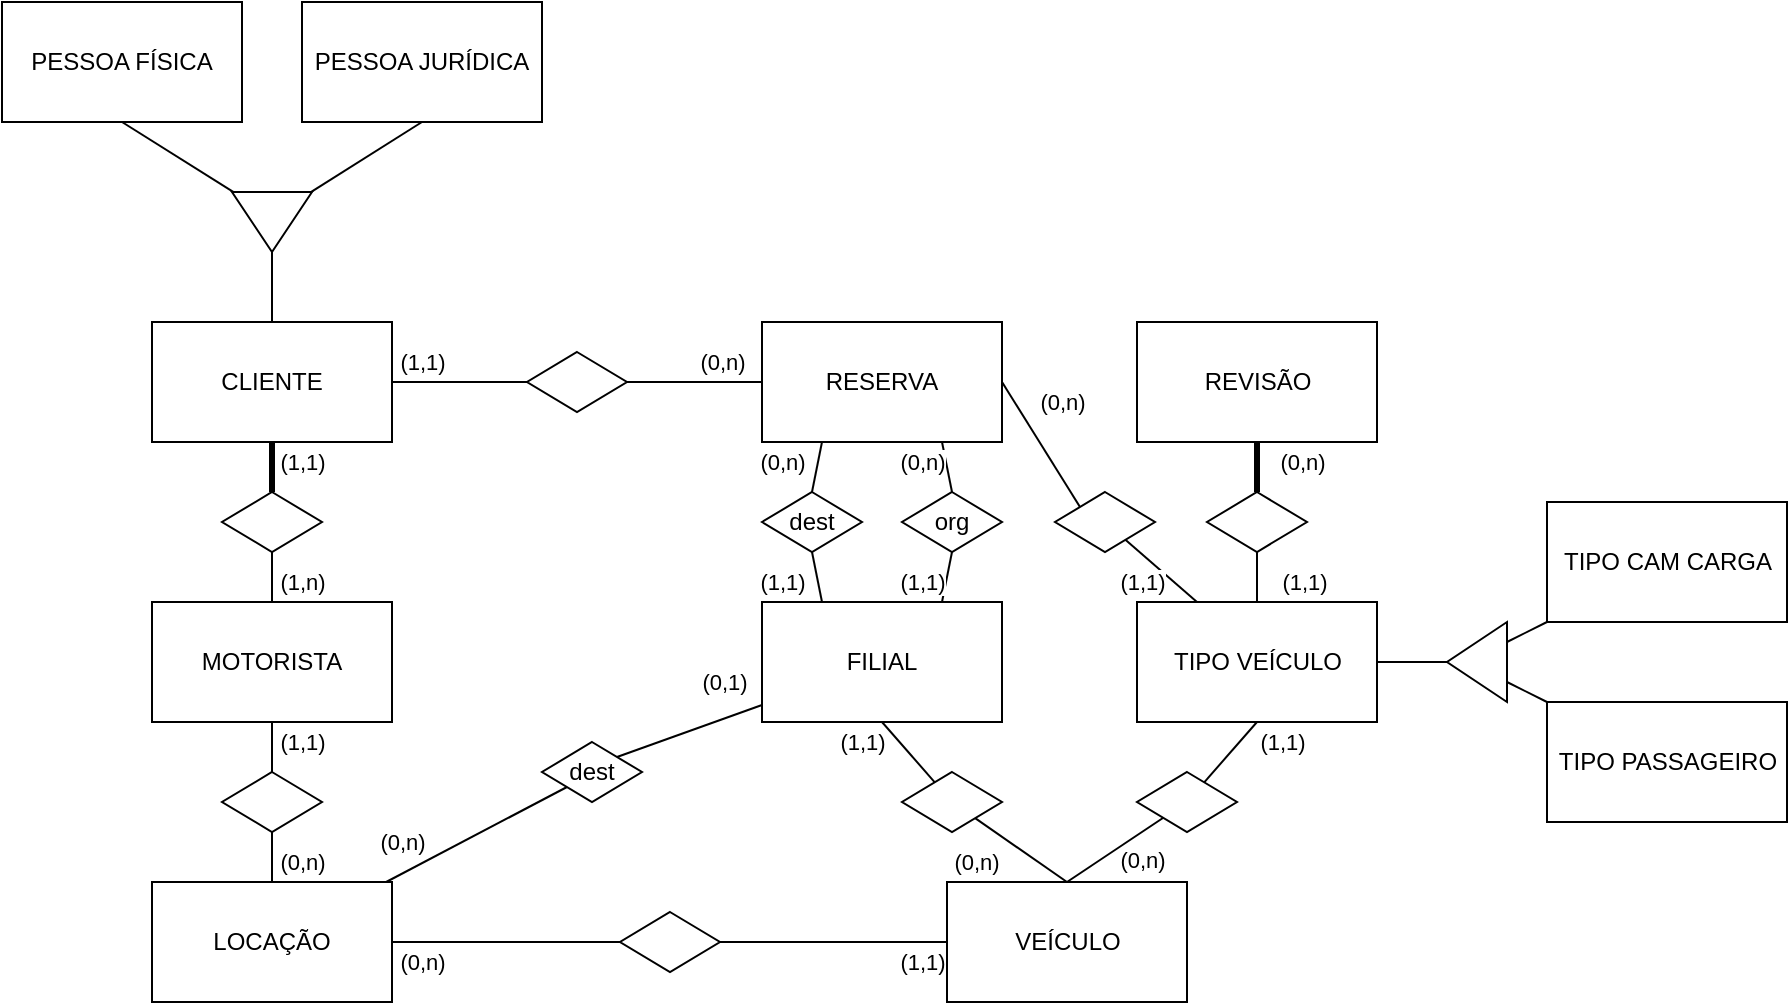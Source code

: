 <mxfile version="12.1.9" type="device" pages="1"><diagram id="hZER0WOFzkGJWOvshc2G" name="Page-1"><mxGraphModel dx="1140" dy="624" grid="1" gridSize="10" guides="1" tooltips="1" connect="1" arrows="1" fold="1" page="1" pageScale="1" pageWidth="827" pageHeight="1169" math="0" shadow="0"><root><mxCell id="0"/><mxCell id="1" parent="0"/><mxCell id="KchatXin9shXXyGBqjV3-6" style="rounded=0;orthogonalLoop=1;jettySize=auto;html=1;exitX=0.5;exitY=1;exitDx=0;exitDy=0;entryX=0.053;entryY=0.92;entryDx=0;entryDy=0;entryPerimeter=0;endArrow=none;endFill=0;" edge="1" parent="1" source="KchatXin9shXXyGBqjV3-1" target="KchatXin9shXXyGBqjV3-4"><mxGeometry relative="1" as="geometry"/></mxCell><mxCell id="KchatXin9shXXyGBqjV3-1" value="PESSOA FÍSICA" style="rounded=0;whiteSpace=wrap;html=1;" vertex="1" parent="1"><mxGeometry x="240" y="130" width="120" height="60" as="geometry"/></mxCell><mxCell id="KchatXin9shXXyGBqjV3-7" style="edgeStyle=none;rounded=0;orthogonalLoop=1;jettySize=auto;html=1;exitX=0.5;exitY=1;exitDx=0;exitDy=0;entryX=-0.001;entryY=0.009;entryDx=0;entryDy=0;entryPerimeter=0;endArrow=none;endFill=0;" edge="1" parent="1" source="KchatXin9shXXyGBqjV3-2" target="KchatXin9shXXyGBqjV3-4"><mxGeometry relative="1" as="geometry"/></mxCell><mxCell id="KchatXin9shXXyGBqjV3-2" value="PESSOA JURÍDICA" style="rounded=0;whiteSpace=wrap;html=1;" vertex="1" parent="1"><mxGeometry x="390" y="130" width="120" height="60" as="geometry"/></mxCell><mxCell id="KchatXin9shXXyGBqjV3-14" value="(1,1)" style="edgeStyle=none;rounded=0;orthogonalLoop=1;jettySize=auto;html=1;exitX=0.5;exitY=1;exitDx=0;exitDy=0;entryX=0.5;entryY=0;entryDx=0;entryDy=0;endArrow=none;endFill=0;strokeWidth=3;" edge="1" parent="1" source="KchatXin9shXXyGBqjV3-3" target="KchatXin9shXXyGBqjV3-11"><mxGeometry x="-0.2" y="15" relative="1" as="geometry"><mxPoint as="offset"/></mxGeometry></mxCell><mxCell id="KchatXin9shXXyGBqjV3-40" value="(1,1)" style="edgeStyle=none;rounded=0;orthogonalLoop=1;jettySize=auto;html=1;exitX=1;exitY=0.5;exitDx=0;exitDy=0;endArrow=none;endFill=0;strokeWidth=1;" edge="1" parent="1" source="KchatXin9shXXyGBqjV3-3" target="KchatXin9shXXyGBqjV3-39"><mxGeometry x="-0.556" y="10" relative="1" as="geometry"><mxPoint as="offset"/></mxGeometry></mxCell><mxCell id="KchatXin9shXXyGBqjV3-3" value="CLIENTE" style="rounded=0;whiteSpace=wrap;html=1;" vertex="1" parent="1"><mxGeometry x="315" y="290" width="120" height="60" as="geometry"/></mxCell><mxCell id="KchatXin9shXXyGBqjV3-8" style="edgeStyle=none;rounded=0;orthogonalLoop=1;jettySize=auto;html=1;exitX=1;exitY=0.5;exitDx=0;exitDy=0;entryX=0.5;entryY=0;entryDx=0;entryDy=0;endArrow=none;endFill=0;" edge="1" parent="1" source="KchatXin9shXXyGBqjV3-4" target="KchatXin9shXXyGBqjV3-3"><mxGeometry relative="1" as="geometry"/></mxCell><mxCell id="KchatXin9shXXyGBqjV3-4" value="" style="triangle;whiteSpace=wrap;html=1;rotation=90;" vertex="1" parent="1"><mxGeometry x="360" y="220" width="30" height="40" as="geometry"/></mxCell><mxCell id="KchatXin9shXXyGBqjV3-16" value="(1,1)" style="edgeStyle=none;rounded=0;orthogonalLoop=1;jettySize=auto;html=1;exitX=0.5;exitY=1;exitDx=0;exitDy=0;entryX=0.5;entryY=0;entryDx=0;entryDy=0;endArrow=none;endFill=0;" edge="1" parent="1" source="KchatXin9shXXyGBqjV3-9" target="KchatXin9shXXyGBqjV3-13"><mxGeometry x="-0.2" y="15" relative="1" as="geometry"><mxPoint as="offset"/></mxGeometry></mxCell><mxCell id="KchatXin9shXXyGBqjV3-9" value="MOTORISTA" style="rounded=0;whiteSpace=wrap;html=1;" vertex="1" parent="1"><mxGeometry x="315" y="430" width="120" height="60" as="geometry"/></mxCell><mxCell id="KchatXin9shXXyGBqjV3-42" value="(0,n)" style="edgeStyle=none;rounded=0;orthogonalLoop=1;jettySize=auto;html=1;exitX=1;exitY=0.5;exitDx=0;exitDy=0;endArrow=none;endFill=0;strokeWidth=1;" edge="1" parent="1" source="KchatXin9shXXyGBqjV3-10" target="KchatXin9shXXyGBqjV3-25"><mxGeometry x="-0.737" y="-10" relative="1" as="geometry"><mxPoint as="offset"/></mxGeometry></mxCell><mxCell id="KchatXin9shXXyGBqjV3-10" value="LOCAÇÃO" style="rounded=0;whiteSpace=wrap;html=1;" vertex="1" parent="1"><mxGeometry x="315" y="570" width="120" height="60" as="geometry"/></mxCell><mxCell id="KchatXin9shXXyGBqjV3-15" value="(1,n)" style="edgeStyle=none;rounded=0;orthogonalLoop=1;jettySize=auto;html=1;exitX=0.5;exitY=1;exitDx=0;exitDy=0;entryX=0.5;entryY=0;entryDx=0;entryDy=0;endArrow=none;endFill=0;" edge="1" parent="1" source="KchatXin9shXXyGBqjV3-11" target="KchatXin9shXXyGBqjV3-9"><mxGeometry x="0.2" y="15" relative="1" as="geometry"><mxPoint as="offset"/></mxGeometry></mxCell><mxCell id="KchatXin9shXXyGBqjV3-11" value="" style="rhombus;whiteSpace=wrap;html=1;" vertex="1" parent="1"><mxGeometry x="350" y="375" width="50" height="30" as="geometry"/></mxCell><mxCell id="KchatXin9shXXyGBqjV3-17" value="(0,n)" style="edgeStyle=none;rounded=0;orthogonalLoop=1;jettySize=auto;html=1;exitX=0.5;exitY=1;exitDx=0;exitDy=0;entryX=0.5;entryY=0;entryDx=0;entryDy=0;endArrow=none;endFill=0;" edge="1" parent="1" source="KchatXin9shXXyGBqjV3-13" target="KchatXin9shXXyGBqjV3-10"><mxGeometry x="0.2" y="15" relative="1" as="geometry"><mxPoint as="offset"/></mxGeometry></mxCell><mxCell id="KchatXin9shXXyGBqjV3-13" value="" style="rhombus;whiteSpace=wrap;html=1;" vertex="1" parent="1"><mxGeometry x="350" y="515" width="50" height="30" as="geometry"/></mxCell><mxCell id="KchatXin9shXXyGBqjV3-30" value="(0,n)" style="edgeStyle=none;rounded=0;orthogonalLoop=1;jettySize=auto;html=1;exitX=0.5;exitY=0;exitDx=0;exitDy=0;endArrow=none;endFill=0;strokeWidth=1;" edge="1" parent="1" source="KchatXin9shXXyGBqjV3-18" target="KchatXin9shXXyGBqjV3-27"><mxGeometry x="0.552" y="18" relative="1" as="geometry"><mxPoint as="offset"/></mxGeometry></mxCell><mxCell id="KchatXin9shXXyGBqjV3-31" value="(0,n)" style="edgeStyle=none;rounded=0;orthogonalLoop=1;jettySize=auto;html=1;exitX=0.5;exitY=0;exitDx=0;exitDy=0;endArrow=none;endFill=0;strokeWidth=1;" edge="1" parent="1" source="KchatXin9shXXyGBqjV3-18" target="KchatXin9shXXyGBqjV3-26"><mxGeometry x="0.27" y="-12" relative="1" as="geometry"><mxPoint as="offset"/></mxGeometry></mxCell><mxCell id="KchatXin9shXXyGBqjV3-18" value="VEÍCULO" style="rounded=0;whiteSpace=wrap;html=1;" vertex="1" parent="1"><mxGeometry x="712.5" y="570" width="120" height="60" as="geometry"/></mxCell><mxCell id="KchatXin9shXXyGBqjV3-35" value="(1,1)" style="edgeStyle=none;rounded=0;orthogonalLoop=1;jettySize=auto;html=1;exitX=0.25;exitY=0;exitDx=0;exitDy=0;entryX=0.5;entryY=1;entryDx=0;entryDy=0;endArrow=none;endFill=0;strokeWidth=1;" edge="1" parent="1" source="KchatXin9shXXyGBqjV3-19" target="KchatXin9shXXyGBqjV3-33"><mxGeometry x="0.077" y="18" relative="1" as="geometry"><mxPoint as="offset"/></mxGeometry></mxCell><mxCell id="KchatXin9shXXyGBqjV3-19" value="FILIAL" style="rounded=0;whiteSpace=wrap;html=1;" vertex="1" parent="1"><mxGeometry x="620" y="430" width="120" height="60" as="geometry"/></mxCell><mxCell id="KchatXin9shXXyGBqjV3-32" value="(1,1)" style="edgeStyle=none;rounded=0;orthogonalLoop=1;jettySize=auto;html=1;exitX=0.5;exitY=1;exitDx=0;exitDy=0;endArrow=none;endFill=0;strokeWidth=1;" edge="1" parent="1" source="KchatXin9shXXyGBqjV3-20" target="KchatXin9shXXyGBqjV3-26"><mxGeometry x="-1" y="16" relative="1" as="geometry"><mxPoint y="-1" as="offset"/></mxGeometry></mxCell><mxCell id="KchatXin9shXXyGBqjV3-46" value="(1,1)" style="edgeStyle=none;rounded=0;orthogonalLoop=1;jettySize=auto;html=1;exitX=0.25;exitY=0;exitDx=0;exitDy=0;endArrow=none;endFill=0;strokeWidth=1;" edge="1" parent="1" source="KchatXin9shXXyGBqjV3-20" target="KchatXin9shXXyGBqjV3-44"><mxGeometry x="0.152" y="10" relative="1" as="geometry"><mxPoint as="offset"/></mxGeometry></mxCell><mxCell id="KchatXin9shXXyGBqjV3-54" style="edgeStyle=none;rounded=0;orthogonalLoop=1;jettySize=auto;html=1;exitX=1;exitY=0.5;exitDx=0;exitDy=0;endArrow=none;endFill=0;strokeWidth=1;" edge="1" parent="1" source="KchatXin9shXXyGBqjV3-20" target="KchatXin9shXXyGBqjV3-53"><mxGeometry relative="1" as="geometry"/></mxCell><mxCell id="KchatXin9shXXyGBqjV3-20" value="TIPO VEÍCULO" style="rounded=0;whiteSpace=wrap;html=1;" vertex="1" parent="1"><mxGeometry x="807.5" y="430" width="120" height="60" as="geometry"/></mxCell><mxCell id="KchatXin9shXXyGBqjV3-37" value="(0,n)" style="edgeStyle=none;rounded=0;orthogonalLoop=1;jettySize=auto;html=1;exitX=0.75;exitY=1;exitDx=0;exitDy=0;entryX=0.5;entryY=0;entryDx=0;entryDy=0;endArrow=none;endFill=0;strokeWidth=1;" edge="1" parent="1" source="KchatXin9shXXyGBqjV3-21" target="KchatXin9shXXyGBqjV3-34"><mxGeometry x="-0.385" y="-12" relative="1" as="geometry"><mxPoint as="offset"/></mxGeometry></mxCell><mxCell id="KchatXin9shXXyGBqjV3-21" value="RESERVA" style="rounded=0;whiteSpace=wrap;html=1;" vertex="1" parent="1"><mxGeometry x="620" y="290" width="120" height="60" as="geometry"/></mxCell><mxCell id="KchatXin9shXXyGBqjV3-22" value="REVISÃO" style="rounded=0;whiteSpace=wrap;html=1;" vertex="1" parent="1"><mxGeometry x="807.5" y="290" width="120" height="60" as="geometry"/></mxCell><mxCell id="KchatXin9shXXyGBqjV3-23" value="TIPO CAM CARGA" style="rounded=0;whiteSpace=wrap;html=1;" vertex="1" parent="1"><mxGeometry x="1012.5" y="380" width="120" height="60" as="geometry"/></mxCell><mxCell id="KchatXin9shXXyGBqjV3-24" value="TIPO PASSAGEIRO" style="rounded=0;whiteSpace=wrap;html=1;" vertex="1" parent="1"><mxGeometry x="1012.5" y="480" width="120" height="60" as="geometry"/></mxCell><mxCell id="KchatXin9shXXyGBqjV3-43" value="(1,1)" style="edgeStyle=none;rounded=0;orthogonalLoop=1;jettySize=auto;html=1;endArrow=none;endFill=0;strokeWidth=1;" edge="1" parent="1" source="KchatXin9shXXyGBqjV3-25" target="KchatXin9shXXyGBqjV3-18"><mxGeometry x="0.78" y="-10" relative="1" as="geometry"><mxPoint x="645" y="600" as="sourcePoint"/><mxPoint as="offset"/></mxGeometry></mxCell><mxCell id="KchatXin9shXXyGBqjV3-25" value="" style="rhombus;whiteSpace=wrap;html=1;" vertex="1" parent="1"><mxGeometry x="549" y="585" width="50" height="30" as="geometry"/></mxCell><mxCell id="KchatXin9shXXyGBqjV3-26" value="" style="rhombus;whiteSpace=wrap;html=1;" vertex="1" parent="1"><mxGeometry x="807.5" y="515" width="50" height="30" as="geometry"/></mxCell><mxCell id="KchatXin9shXXyGBqjV3-29" value="(1,1)" style="edgeStyle=none;rounded=0;orthogonalLoop=1;jettySize=auto;html=1;entryX=0.5;entryY=1;entryDx=0;entryDy=0;endArrow=none;endFill=0;strokeWidth=1;" edge="1" parent="1" source="KchatXin9shXXyGBqjV3-27" target="KchatXin9shXXyGBqjV3-19"><mxGeometry x="0.953" y="14" relative="1" as="geometry"><mxPoint as="offset"/></mxGeometry></mxCell><mxCell id="KchatXin9shXXyGBqjV3-27" value="" style="rhombus;whiteSpace=wrap;html=1;" vertex="1" parent="1"><mxGeometry x="690" y="515" width="50" height="30" as="geometry"/></mxCell><mxCell id="KchatXin9shXXyGBqjV3-36" value="(0,n)" style="edgeStyle=none;rounded=0;orthogonalLoop=1;jettySize=auto;html=1;exitX=0.5;exitY=0;exitDx=0;exitDy=0;entryX=0.25;entryY=1;entryDx=0;entryDy=0;endArrow=none;endFill=0;strokeWidth=1;" edge="1" parent="1" source="KchatXin9shXXyGBqjV3-33" target="KchatXin9shXXyGBqjV3-21"><mxGeometry x="-0.077" y="18" relative="1" as="geometry"><mxPoint as="offset"/></mxGeometry></mxCell><mxCell id="KchatXin9shXXyGBqjV3-33" value="dest" style="rhombus;whiteSpace=wrap;html=1;" vertex="1" parent="1"><mxGeometry x="620" y="375" width="50" height="30" as="geometry"/></mxCell><mxCell id="KchatXin9shXXyGBqjV3-38" value="(1,1)" style="edgeStyle=none;rounded=0;orthogonalLoop=1;jettySize=auto;html=1;exitX=0.5;exitY=1;exitDx=0;exitDy=0;entryX=0.75;entryY=0;entryDx=0;entryDy=0;endArrow=none;endFill=0;strokeWidth=1;" edge="1" parent="1" source="KchatXin9shXXyGBqjV3-34" target="KchatXin9shXXyGBqjV3-19"><mxGeometry x="0.385" y="-12" relative="1" as="geometry"><mxPoint as="offset"/></mxGeometry></mxCell><mxCell id="KchatXin9shXXyGBqjV3-34" value="org" style="rhombus;whiteSpace=wrap;html=1;" vertex="1" parent="1"><mxGeometry x="690" y="375" width="50" height="30" as="geometry"/></mxCell><mxCell id="KchatXin9shXXyGBqjV3-41" value="(0,n)" style="edgeStyle=none;rounded=0;orthogonalLoop=1;jettySize=auto;html=1;exitX=1;exitY=0.5;exitDx=0;exitDy=0;endArrow=none;endFill=0;strokeWidth=1;" edge="1" parent="1" source="KchatXin9shXXyGBqjV3-39" target="KchatXin9shXXyGBqjV3-21"><mxGeometry x="0.407" y="10" relative="1" as="geometry"><mxPoint as="offset"/></mxGeometry></mxCell><mxCell id="KchatXin9shXXyGBqjV3-39" value="" style="rhombus;whiteSpace=wrap;html=1;" vertex="1" parent="1"><mxGeometry x="502.5" y="305" width="50" height="30" as="geometry"/></mxCell><mxCell id="KchatXin9shXXyGBqjV3-47" value="(0,n)" style="edgeStyle=none;rounded=0;orthogonalLoop=1;jettySize=auto;html=1;exitX=0;exitY=0;exitDx=0;exitDy=0;entryX=1;entryY=0.5;entryDx=0;entryDy=0;endArrow=none;endFill=0;strokeWidth=1;" edge="1" parent="1" source="KchatXin9shXXyGBqjV3-44" target="KchatXin9shXXyGBqjV3-21"><mxGeometry x="0.339" y="-20" relative="1" as="geometry"><mxPoint as="offset"/></mxGeometry></mxCell><mxCell id="KchatXin9shXXyGBqjV3-44" value="" style="rhombus;whiteSpace=wrap;html=1;" vertex="1" parent="1"><mxGeometry x="766.5" y="375" width="50" height="30" as="geometry"/></mxCell><mxCell id="KchatXin9shXXyGBqjV3-48" value="(0,n)" style="edgeStyle=none;rounded=0;orthogonalLoop=1;jettySize=auto;html=1;exitX=0.5;exitY=0;exitDx=0;exitDy=0;endArrow=none;endFill=0;strokeWidth=3;" edge="1" parent="1" source="KchatXin9shXXyGBqjV3-45" target="KchatXin9shXXyGBqjV3-22"><mxGeometry x="0.2" y="-22" relative="1" as="geometry"><mxPoint as="offset"/></mxGeometry></mxCell><mxCell id="KchatXin9shXXyGBqjV3-49" value="(1,1)" style="edgeStyle=none;rounded=0;orthogonalLoop=1;jettySize=auto;html=1;exitX=0.5;exitY=1;exitDx=0;exitDy=0;endArrow=none;endFill=0;strokeWidth=1;" edge="1" parent="1" source="KchatXin9shXXyGBqjV3-45" target="KchatXin9shXXyGBqjV3-20"><mxGeometry x="0.2" y="23" relative="1" as="geometry"><mxPoint as="offset"/></mxGeometry></mxCell><mxCell id="KchatXin9shXXyGBqjV3-45" value="" style="rhombus;whiteSpace=wrap;html=1;" vertex="1" parent="1"><mxGeometry x="842.5" y="375" width="50" height="30" as="geometry"/></mxCell><mxCell id="KchatXin9shXXyGBqjV3-51" value="(0,n)" style="edgeStyle=none;rounded=0;orthogonalLoop=1;jettySize=auto;html=1;exitX=0;exitY=1;exitDx=0;exitDy=0;endArrow=none;endFill=0;strokeWidth=1;" edge="1" parent="1" source="KchatXin9shXXyGBqjV3-50" target="KchatXin9shXXyGBqjV3-10"><mxGeometry x="0.681" y="-14" relative="1" as="geometry"><mxPoint as="offset"/></mxGeometry></mxCell><mxCell id="KchatXin9shXXyGBqjV3-52" value="(0,1)" style="edgeStyle=none;rounded=0;orthogonalLoop=1;jettySize=auto;html=1;exitX=1;exitY=0;exitDx=0;exitDy=0;endArrow=none;endFill=0;strokeWidth=1;" edge="1" parent="1" source="KchatXin9shXXyGBqjV3-50" target="KchatXin9shXXyGBqjV3-19"><mxGeometry x="0.612" y="18" relative="1" as="geometry"><mxPoint x="1" as="offset"/></mxGeometry></mxCell><mxCell id="KchatXin9shXXyGBqjV3-50" value="dest" style="rhombus;whiteSpace=wrap;html=1;" vertex="1" parent="1"><mxGeometry x="510" y="500" width="50" height="30" as="geometry"/></mxCell><mxCell id="KchatXin9shXXyGBqjV3-56" style="edgeStyle=none;rounded=0;orthogonalLoop=1;jettySize=auto;html=1;exitX=0;exitY=0.25;exitDx=0;exitDy=0;endArrow=none;endFill=0;strokeWidth=1;" edge="1" parent="1" source="KchatXin9shXXyGBqjV3-53" target="KchatXin9shXXyGBqjV3-24"><mxGeometry relative="1" as="geometry"/></mxCell><mxCell id="KchatXin9shXXyGBqjV3-57" style="edgeStyle=none;rounded=0;orthogonalLoop=1;jettySize=auto;html=1;exitX=0;exitY=0.75;exitDx=0;exitDy=0;endArrow=none;endFill=0;strokeWidth=1;" edge="1" parent="1" source="KchatXin9shXXyGBqjV3-53" target="KchatXin9shXXyGBqjV3-23"><mxGeometry relative="1" as="geometry"/></mxCell><mxCell id="KchatXin9shXXyGBqjV3-53" value="" style="triangle;whiteSpace=wrap;html=1;rotation=180;" vertex="1" parent="1"><mxGeometry x="962.5" y="440" width="30" height="40" as="geometry"/></mxCell></root></mxGraphModel></diagram></mxfile>
